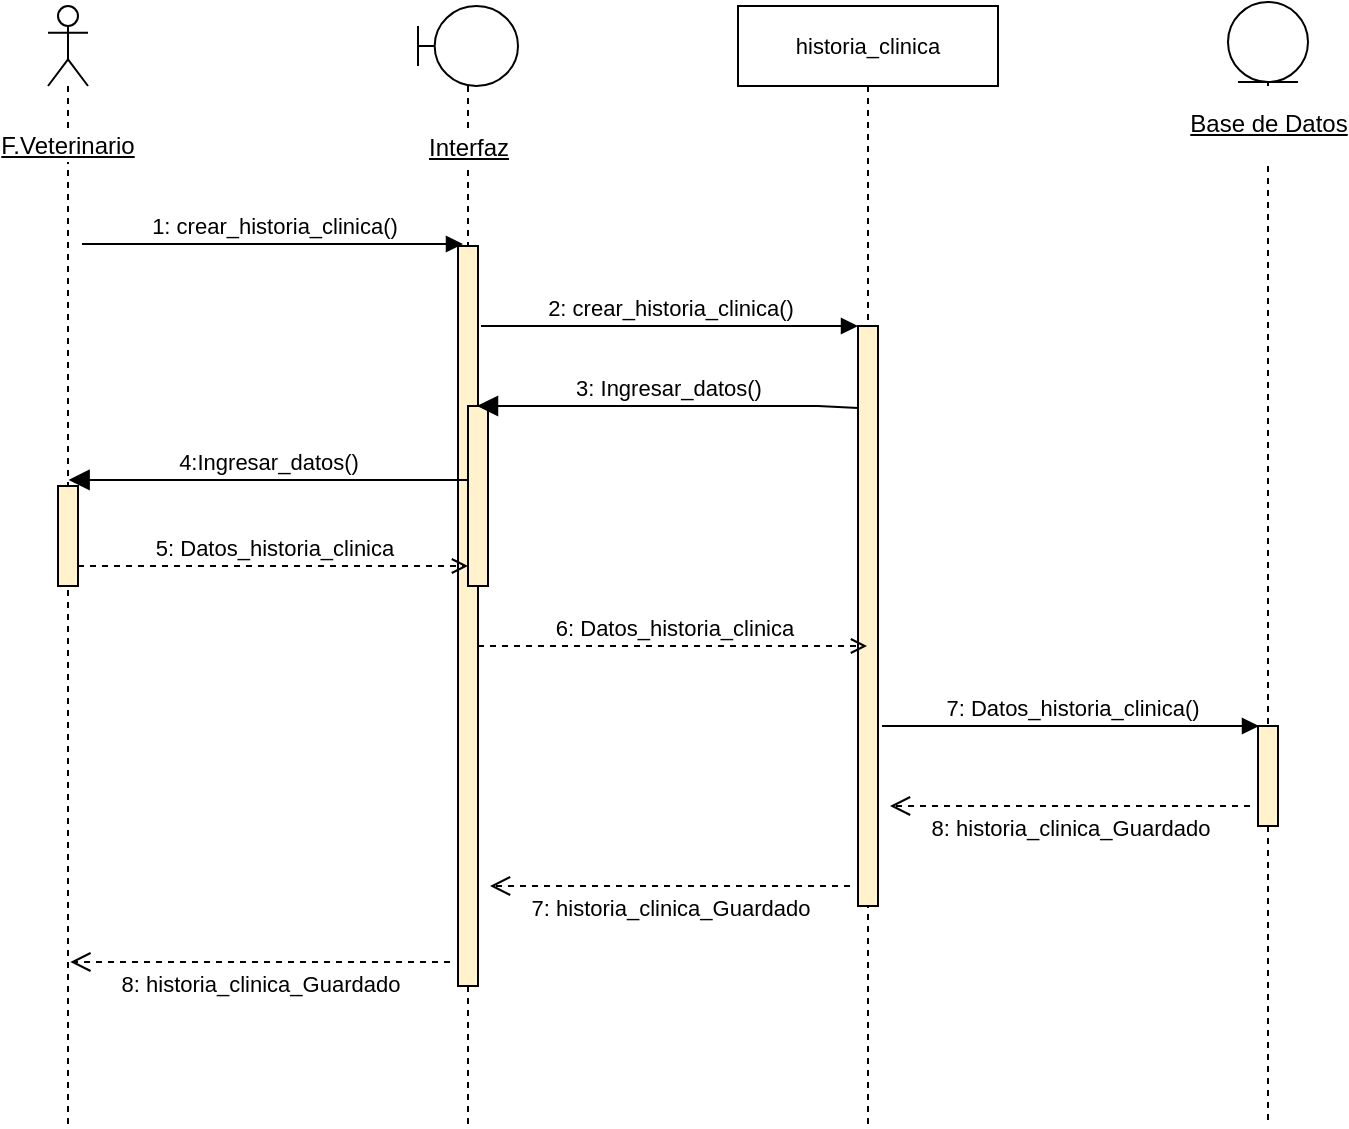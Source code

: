 <mxfile version="20.2.3" type="device" pages="6"><diagram id="PpPu5HY1YEJMZeKts9Id" name="DSCrearHistoriaClinica"><mxGraphModel dx="1021" dy="652" grid="1" gridSize="10" guides="1" tooltips="1" connect="1" arrows="1" fold="1" page="1" pageScale="1" pageWidth="827" pageHeight="1169" math="0" shadow="0"><root><mxCell id="0"/><mxCell id="1" parent="0"/><mxCell id="26SJ10j8aM3_4L1uNbva-2" value="F.Veterinario" style="shape=umlLifeline;participant=umlActor;perimeter=lifelinePerimeter;whiteSpace=wrap;html=1;container=1;collapsible=0;recursiveResize=0;verticalAlign=middle;spacingTop=100;outlineConnect=0;labelBackgroundColor=default;fontStyle=4" parent="1" vertex="1"><mxGeometry x="70" y="40" width="20" height="560" as="geometry"/></mxCell><mxCell id="26SJ10j8aM3_4L1uNbva-3" value="" style="html=1;points=[];perimeter=orthogonalPerimeter;labelBackgroundColor=default;labelBorderColor=none;strokeColor=#000000;fillColor=#fff2cc;" parent="26SJ10j8aM3_4L1uNbva-2" vertex="1"><mxGeometry x="5" y="240" width="10" height="50" as="geometry"/></mxCell><mxCell id="26SJ10j8aM3_4L1uNbva-4" value="Interfaz" style="shape=umlLifeline;participant=umlBoundary;perimeter=lifelinePerimeter;html=1;container=1;collapsible=0;recursiveResize=0;verticalAlign=middle;spacingTop=102;outlineConnect=0;spacing=0;labelBackgroundColor=default;labelBorderColor=none;fontStyle=4" parent="1" vertex="1"><mxGeometry x="255" y="40" width="50" height="560" as="geometry"/></mxCell><mxCell id="26SJ10j8aM3_4L1uNbva-5" value="" style="html=1;points=[];perimeter=orthogonalPerimeter;fillColor=#fff2cc;strokeColor=#000000;" parent="26SJ10j8aM3_4L1uNbva-4" vertex="1"><mxGeometry x="20" y="120" width="10" height="370" as="geometry"/></mxCell><mxCell id="o5OztdF5C5yKe_l-eB_c-1" value="" style="html=1;points=[];perimeter=orthogonalPerimeter;labelBackgroundColor=default;labelBorderColor=none;strokeColor=#000000;fillColor=#fff2cc;" vertex="1" parent="26SJ10j8aM3_4L1uNbva-4"><mxGeometry x="25" y="200" width="10" height="90" as="geometry"/></mxCell><mxCell id="26SJ10j8aM3_4L1uNbva-6" value="&lt;span style=&quot;font-size: 11px; background-color: rgb(255, 255, 255);&quot;&gt;historia_clinica&lt;/span&gt;" style="shape=umlLifeline;perimeter=lifelinePerimeter;whiteSpace=wrap;html=1;container=1;collapsible=0;recursiveResize=0;outlineConnect=0;" parent="1" vertex="1"><mxGeometry x="415" y="40" width="130" height="560" as="geometry"/></mxCell><mxCell id="26SJ10j8aM3_4L1uNbva-7" value="" style="html=1;points=[];perimeter=orthogonalPerimeter;labelBackgroundColor=default;labelBorderColor=none;strokeColor=#000000;fillColor=#fff2cc;" parent="26SJ10j8aM3_4L1uNbva-6" vertex="1"><mxGeometry x="60" y="160" width="10" height="290" as="geometry"/></mxCell><mxCell id="26SJ10j8aM3_4L1uNbva-11" value="2: crear_historia_clinica()" style="html=1;verticalAlign=bottom;endArrow=block;rounded=0;exitX=1.4;exitY=0.395;exitDx=0;exitDy=0;exitPerimeter=0;arcSize=0;" parent="26SJ10j8aM3_4L1uNbva-6" edge="1"><mxGeometry width="80" relative="1" as="geometry"><mxPoint x="-128.5" y="160" as="sourcePoint"/><mxPoint x="60" y="160" as="targetPoint"/></mxGeometry></mxCell><mxCell id="26SJ10j8aM3_4L1uNbva-9" value="3: Ingresar_datos()" style="html=1;verticalAlign=bottom;endArrow=block;endSize=8;rounded=0;endFill=1;" parent="26SJ10j8aM3_4L1uNbva-6" edge="1"><mxGeometry relative="1" as="geometry"><mxPoint x="-130.5" y="200" as="targetPoint"/><mxPoint x="60.0" y="201" as="sourcePoint"/><Array as="points"><mxPoint x="40" y="200"/></Array></mxGeometry></mxCell><mxCell id="26SJ10j8aM3_4L1uNbva-16" value="7: historia_clinica_Guardado" style="html=1;verticalAlign=bottom;endArrow=open;dashed=1;endSize=8;rounded=0;strokeColor=default;entryX=1.4;entryY=0.85;entryDx=0;entryDy=0;entryPerimeter=0;" parent="26SJ10j8aM3_4L1uNbva-6" edge="1"><mxGeometry y="20" relative="1" as="geometry"><mxPoint x="56" y="440" as="sourcePoint"/><mxPoint x="-124" y="440" as="targetPoint"/><mxPoint as="offset"/></mxGeometry></mxCell><mxCell id="26SJ10j8aM3_4L1uNbva-8" value="1: crear_historia_clinica()" style="html=1;verticalAlign=bottom;endArrow=block;rounded=0;" parent="1" edge="1"><mxGeometry relative="1" as="geometry"><mxPoint x="87" y="159" as="sourcePoint"/><mxPoint x="277.5" y="159" as="targetPoint"/><Array as="points"><mxPoint x="237" y="159"/></Array></mxGeometry></mxCell><mxCell id="26SJ10j8aM3_4L1uNbva-12" value="&lt;p style=&quot;line-height: 1.2;&quot;&gt;&lt;u&gt;Base de Datos&lt;/u&gt;&lt;/p&gt;" style="shape=umlLifeline;participant=umlEntity;perimeter=lifelinePerimeter;html=1;container=1;collapsible=0;recursiveResize=0;verticalAlign=middle;spacingTop=81;outlineConnect=0;fontSize=12;labelPosition=center;verticalLabelPosition=middle;align=center;spacingRight=0;spacing=0;labelBorderColor=none;labelBackgroundColor=default;" parent="1" vertex="1"><mxGeometry x="660" y="38" width="40" height="562" as="geometry"/></mxCell><mxCell id="26SJ10j8aM3_4L1uNbva-13" value="" style="html=1;points=[];perimeter=orthogonalPerimeter;labelBackgroundColor=default;labelBorderColor=none;strokeColor=#000000;fillColor=#fff2cc;" parent="26SJ10j8aM3_4L1uNbva-12" vertex="1"><mxGeometry x="15" y="362" width="10" height="50" as="geometry"/></mxCell><mxCell id="26SJ10j8aM3_4L1uNbva-14" value="8: historia_clinica_Guardado" style="html=1;verticalAlign=bottom;endArrow=open;dashed=1;endSize=8;rounded=0;strokeColor=default;" parent="1" edge="1"><mxGeometry y="20" relative="1" as="geometry"><mxPoint x="671" y="440" as="sourcePoint"/><mxPoint x="491" y="440" as="targetPoint"/><mxPoint as="offset"/></mxGeometry></mxCell><mxCell id="26SJ10j8aM3_4L1uNbva-15" value="8: historia_clinica_Guardado" style="html=1;verticalAlign=bottom;endArrow=open;dashed=1;endSize=8;rounded=0;strokeColor=default;" parent="1" edge="1"><mxGeometry y="20" relative="1" as="geometry"><mxPoint x="271" y="518" as="sourcePoint"/><mxPoint x="81.167" y="518" as="targetPoint"/><mxPoint as="offset"/></mxGeometry></mxCell><mxCell id="26SJ10j8aM3_4L1uNbva-17" value="7: Datos_historia_clinica()" style="html=1;verticalAlign=bottom;endArrow=block;rounded=0;exitX=1.4;exitY=0.395;exitDx=0;exitDy=0;exitPerimeter=0;arcSize=0;" parent="1" edge="1"><mxGeometry width="80" relative="1" as="geometry"><mxPoint x="487" y="400" as="sourcePoint"/><mxPoint x="675.5" y="400" as="targetPoint"/></mxGeometry></mxCell><mxCell id="o5OztdF5C5yKe_l-eB_c-2" value="4:Ingresar_datos()" style="html=1;verticalAlign=bottom;endArrow=block;endSize=8;rounded=0;endFill=1;entryX=0.531;entryY=-0.061;entryDx=0;entryDy=0;entryPerimeter=0;" edge="1" parent="1" source="26SJ10j8aM3_4L1uNbva-4" target="26SJ10j8aM3_4L1uNbva-3"><mxGeometry relative="1" as="geometry"><mxPoint x="90" y="278" as="targetPoint"/><mxPoint x="270.5" y="278.5" as="sourcePoint"/><Array as="points"/></mxGeometry></mxCell><mxCell id="26SJ10j8aM3_4L1uNbva-10" value="5: Datos_historia_clinica" style="html=1;verticalAlign=bottom;endArrow=open;rounded=0;dashed=1;endFill=0;" parent="1" edge="1" target="o5OztdF5C5yKe_l-eB_c-1" source="26SJ10j8aM3_4L1uNbva-3"><mxGeometry width="80" relative="1" as="geometry"><mxPoint x="80" y="320" as="sourcePoint"/><mxPoint x="270.5" y="320.5" as="targetPoint"/><Array as="points"><mxPoint x="220" y="320"/></Array></mxGeometry></mxCell><mxCell id="o5OztdF5C5yKe_l-eB_c-3" value="6: Datos_historia_clinica" style="html=1;verticalAlign=bottom;endArrow=open;rounded=0;dashed=1;endFill=0;" edge="1" parent="1" source="26SJ10j8aM3_4L1uNbva-5" target="26SJ10j8aM3_4L1uNbva-6"><mxGeometry width="80" relative="1" as="geometry"><mxPoint x="290" y="360" as="sourcePoint"/><mxPoint x="470" y="360" as="targetPoint"/><Array as="points"><mxPoint x="425" y="360"/></Array></mxGeometry></mxCell></root></mxGraphModel></diagram><diagram name="DSBuscarHistoriaClinica" id="t5gWz8O-iPnU7sWwLJxw"><mxGraphModel dx="868" dy="554" grid="1" gridSize="10" guides="1" tooltips="1" connect="1" arrows="1" fold="1" page="1" pageScale="1" pageWidth="827" pageHeight="1169" math="0" shadow="0"><root><mxCell id="TSBlv3AnRWEgm5hTHN4B-0"/><mxCell id="TSBlv3AnRWEgm5hTHN4B-1" parent="TSBlv3AnRWEgm5hTHN4B-0"/><mxCell id="YzIP8chMCkNu9rCXRNPg-3" value="5: Buscar_historia_clinica()" style="html=1;verticalAlign=bottom;endArrow=block;rounded=0;" parent="TSBlv3AnRWEgm5hTHN4B-1" edge="1"><mxGeometry relative="1" as="geometry"><mxPoint x="480" y="320" as="sourcePoint"/><mxPoint x="670.5" y="320" as="targetPoint"/><Array as="points"><mxPoint x="630" y="320"/></Array></mxGeometry></mxCell><mxCell id="TSBlv3AnRWEgm5hTHN4B-2" value="F.Veterinario" style="shape=umlLifeline;participant=umlActor;perimeter=lifelinePerimeter;whiteSpace=wrap;html=1;container=1;collapsible=0;recursiveResize=0;verticalAlign=middle;spacingTop=100;outlineConnect=0;labelBackgroundColor=default;fontStyle=4" parent="TSBlv3AnRWEgm5hTHN4B-1" vertex="1"><mxGeometry x="70" y="40" width="20" height="480" as="geometry"/></mxCell><mxCell id="TSBlv3AnRWEgm5hTHN4B-3" value="Interfaz" style="shape=umlLifeline;participant=umlBoundary;perimeter=lifelinePerimeter;html=1;container=1;collapsible=0;recursiveResize=0;verticalAlign=middle;spacingTop=102;outlineConnect=0;spacing=0;labelBackgroundColor=default;labelBorderColor=none;fontStyle=4" parent="TSBlv3AnRWEgm5hTHN4B-1" vertex="1"><mxGeometry x="255" y="40" width="50" height="480" as="geometry"/></mxCell><mxCell id="YzIP8chMCkNu9rCXRNPg-0" value="" style="html=1;points=[];perimeter=orthogonalPerimeter;labelBackgroundColor=default;labelBorderColor=none;strokeColor=#000000;fillColor=#fff2cc;" parent="TSBlv3AnRWEgm5hTHN4B-3" vertex="1"><mxGeometry x="20" y="120" width="10" height="290" as="geometry"/></mxCell><mxCell id="TSBlv3AnRWEgm5hTHN4B-4" value="&lt;span style=&quot;font-size: 11px; background-color: rgb(255, 255, 255);&quot;&gt;historia_clinica&lt;/span&gt;" style="shape=umlLifeline;perimeter=lifelinePerimeter;whiteSpace=wrap;html=1;container=1;collapsible=0;recursiveResize=0;outlineConnect=0;" parent="TSBlv3AnRWEgm5hTHN4B-1" vertex="1"><mxGeometry x="415" y="40" width="130" height="480" as="geometry"/></mxCell><mxCell id="YzIP8chMCkNu9rCXRNPg-2" value="" style="html=1;points=[];perimeter=orthogonalPerimeter;labelBackgroundColor=default;labelBorderColor=none;strokeColor=#000000;fillColor=#fff2cc;" parent="TSBlv3AnRWEgm5hTHN4B-4" vertex="1"><mxGeometry x="60" y="240" width="10" height="130" as="geometry"/></mxCell><mxCell id="rik4LJtdC6rHzCmp5UxO-2" value="7: historia_clinica_encontrado" style="html=1;verticalAlign=bottom;endArrow=open;dashed=1;endSize=8;rounded=0;strokeColor=default;" parent="TSBlv3AnRWEgm5hTHN4B-4" edge="1"><mxGeometry y="20" relative="1" as="geometry"><mxPoint x="51" y="360" as="sourcePoint"/><mxPoint x="-129" y="360" as="targetPoint"/><mxPoint as="offset"/></mxGeometry></mxCell><mxCell id="TSBlv3AnRWEgm5hTHN4B-5" value="&lt;p style=&quot;line-height: 1.2;&quot;&gt;&lt;u&gt;Base de Datos&lt;/u&gt;&lt;/p&gt;" style="shape=umlLifeline;participant=umlEntity;perimeter=lifelinePerimeter;html=1;container=1;collapsible=0;recursiveResize=0;verticalAlign=middle;spacingTop=81;outlineConnect=0;fontSize=12;labelPosition=center;verticalLabelPosition=middle;align=center;spacingRight=0;spacing=0;labelBorderColor=none;labelBackgroundColor=default;" parent="TSBlv3AnRWEgm5hTHN4B-1" vertex="1"><mxGeometry x="660" y="38" width="40" height="480" as="geometry"/></mxCell><mxCell id="rik4LJtdC6rHzCmp5UxO-1" value="" style="html=1;points=[];perimeter=orthogonalPerimeter;labelBackgroundColor=default;labelBorderColor=none;strokeColor=#000000;fillColor=#fff2cc;" parent="TSBlv3AnRWEgm5hTHN4B-5" vertex="1"><mxGeometry x="15" y="282" width="10" height="48" as="geometry"/></mxCell><mxCell id="FJk_5QKppAOTw_eSxexa-0" value="" style="html=1;points=[];perimeter=orthogonalPerimeter;labelBackgroundColor=default;labelBorderColor=none;strokeColor=#000000;fillColor=#fff2cc;" parent="TSBlv3AnRWEgm5hTHN4B-1" vertex="1"><mxGeometry x="76" y="200" width="10" height="50" as="geometry"/></mxCell><mxCell id="FJk_5QKppAOTw_eSxexa-1" value="1: Buscar_historia_clinica()" style="html=1;verticalAlign=bottom;endArrow=block;rounded=0;" parent="TSBlv3AnRWEgm5hTHN4B-1" edge="1"><mxGeometry relative="1" as="geometry"><mxPoint x="86" y="160" as="sourcePoint"/><mxPoint x="276.5" y="160" as="targetPoint"/><Array as="points"><mxPoint x="236" y="160"/></Array></mxGeometry></mxCell><mxCell id="FJk_5QKppAOTw_eSxexa-3" value="2: Ingresar_historia_clinica_Buscar()" style="html=1;verticalAlign=bottom;endArrow=block;endSize=8;rounded=0;endFill=1;" parent="TSBlv3AnRWEgm5hTHN4B-1" edge="1"><mxGeometry relative="1" as="geometry"><mxPoint x="78.5" y="199" as="targetPoint"/><mxPoint x="269.0" y="200" as="sourcePoint"/><Array as="points"><mxPoint x="249" y="199"/></Array></mxGeometry></mxCell><mxCell id="YzIP8chMCkNu9rCXRNPg-1" value="4: Buscar_historia_clinica()" style="html=1;verticalAlign=bottom;endArrow=block;rounded=0;" parent="TSBlv3AnRWEgm5hTHN4B-1" edge="1"><mxGeometry relative="1" as="geometry"><mxPoint x="287" y="279.5" as="sourcePoint"/><mxPoint x="477.5" y="279.5" as="targetPoint"/><Array as="points"><mxPoint x="437" y="279.5"/></Array></mxGeometry></mxCell><mxCell id="rik4LJtdC6rHzCmp5UxO-0" value="6: historia_clinica_encontrado" style="html=1;verticalAlign=bottom;endArrow=open;dashed=1;endSize=8;rounded=0;strokeColor=default;" parent="TSBlv3AnRWEgm5hTHN4B-1" edge="1"><mxGeometry y="20" relative="1" as="geometry"><mxPoint x="670" y="360" as="sourcePoint"/><mxPoint x="490" y="360" as="targetPoint"/><mxPoint as="offset"/></mxGeometry></mxCell><mxCell id="rik4LJtdC6rHzCmp5UxO-3" value="8:historia_clinica_encontrado" style="html=1;verticalAlign=bottom;endArrow=open;dashed=1;endSize=8;rounded=0;strokeColor=default;" parent="TSBlv3AnRWEgm5hTHN4B-1" edge="1"><mxGeometry y="20" relative="1" as="geometry"><mxPoint x="271" y="440" as="sourcePoint"/><mxPoint x="91" y="440" as="targetPoint"/><mxPoint as="offset"/></mxGeometry></mxCell><mxCell id="LlLbbcKYtUrt_hek_lCf-0" value="&lt;font style=&quot;font-size: 11px;&quot;&gt;Puede devolver uno o más pacientes&lt;/font&gt;" style="shape=note;size=10;whiteSpace=wrap;html=1;labelBackgroundColor=none;align=left;fillColor=#fff2cc;strokeColor=#000000;" vertex="1" parent="TSBlv3AnRWEgm5hTHN4B-1"><mxGeometry x="730" y="210" width="90" height="60" as="geometry"/></mxCell><mxCell id="LlLbbcKYtUrt_hek_lCf-1" style="rounded=0;orthogonalLoop=1;jettySize=auto;html=1;fontSize=11;endArrow=none;endFill=0;dashed=1;" edge="1" parent="TSBlv3AnRWEgm5hTHN4B-1" source="rik4LJtdC6rHzCmp5UxO-1" target="LlLbbcKYtUrt_hek_lCf-0"><mxGeometry relative="1" as="geometry"/></mxCell><mxCell id="FJk_5QKppAOTw_eSxexa-2" value="3: Nombre Comun Animal Silvestre" style="html=1;verticalAlign=bottom;endArrow=open;rounded=0;dashed=1;endFill=0;" parent="TSBlv3AnRWEgm5hTHN4B-1" edge="1"><mxGeometry width="80" relative="1" as="geometry"><mxPoint x="86" y="239.5" as="sourcePoint"/><mxPoint x="276.5" y="240" as="targetPoint"/></mxGeometry></mxCell></root></mxGraphModel></diagram><diagram name="DSVerHistoriaClinica" id="uiC0CxBKIjvCTaStAtZ9"><mxGraphModel dx="868" dy="554" grid="1" gridSize="10" guides="1" tooltips="1" connect="1" arrows="1" fold="1" page="1" pageScale="1" pageWidth="827" pageHeight="1169" math="0" shadow="0"><root><mxCell id="5BQTQxXOsllrjebi0auy-0"/><mxCell id="5BQTQxXOsllrjebi0auy-1" parent="5BQTQxXOsllrjebi0auy-0"/><mxCell id="5BQTQxXOsllrjebi0auy-2" value="F.Veterinario" style="shape=umlLifeline;participant=umlActor;perimeter=lifelinePerimeter;whiteSpace=wrap;html=1;container=1;collapsible=0;recursiveResize=0;verticalAlign=middle;spacingTop=100;outlineConnect=0;labelBackgroundColor=default;fontStyle=4" vertex="1" parent="5BQTQxXOsllrjebi0auy-1"><mxGeometry x="70" y="40" width="20" height="520" as="geometry"/></mxCell><mxCell id="5BQTQxXOsllrjebi0auy-3" value="Interfaz" style="shape=umlLifeline;participant=umlBoundary;perimeter=lifelinePerimeter;html=1;container=1;collapsible=0;recursiveResize=0;verticalAlign=middle;spacingTop=102;outlineConnect=0;spacing=0;labelBackgroundColor=default;labelBorderColor=none;fontStyle=4" vertex="1" parent="5BQTQxXOsllrjebi0auy-1"><mxGeometry x="255" y="40" width="50" height="520" as="geometry"/></mxCell><mxCell id="5BQTQxXOsllrjebi0auy-4" value="" style="html=1;points=[];perimeter=orthogonalPerimeter;labelBackgroundColor=default;labelBorderColor=none;strokeColor=#000000;fillColor=#fff2cc;" vertex="1" parent="5BQTQxXOsllrjebi0auy-3"><mxGeometry x="20" y="240" width="10" height="210" as="geometry"/></mxCell><mxCell id="5BQTQxXOsllrjebi0auy-5" value="&lt;span style=&quot;font-size: 11px; background-color: rgb(255, 255, 255);&quot;&gt;historia_clinica&lt;/span&gt;" style="shape=umlLifeline;perimeter=lifelinePerimeter;whiteSpace=wrap;html=1;container=1;collapsible=0;recursiveResize=0;outlineConnect=0;" vertex="1" parent="5BQTQxXOsllrjebi0auy-1"><mxGeometry x="397" y="40" width="167" height="520" as="geometry"/></mxCell><mxCell id="5BQTQxXOsllrjebi0auy-6" value="2: Ver_historia_clinica()" style="html=1;verticalAlign=bottom;endArrow=block;rounded=0;endFill=1;" edge="1" parent="5BQTQxXOsllrjebi0auy-5"><mxGeometry width="80" relative="1" as="geometry"><mxPoint x="-107" y="280" as="sourcePoint"/><mxPoint x="73" y="281" as="targetPoint"/></mxGeometry></mxCell><mxCell id="5BQTQxXOsllrjebi0auy-7" value="" style="html=1;points=[];perimeter=orthogonalPerimeter;labelBackgroundColor=default;labelBorderColor=none;strokeColor=#000000;fillColor=#fff2cc;" vertex="1" parent="5BQTQxXOsllrjebi0auy-5"><mxGeometry x="78.5" y="280" width="10" height="130" as="geometry"/></mxCell><mxCell id="5BQTQxXOsllrjebi0auy-8" value="5: Datos_historia_clinica" style="html=1;verticalAlign=bottom;endArrow=open;dashed=1;endSize=8;rounded=0;strokeColor=default;" edge="1" parent="5BQTQxXOsllrjebi0auy-5"><mxGeometry y="20" relative="1" as="geometry"><mxPoint x="73" y="400" as="sourcePoint"/><mxPoint x="-107" y="400" as="targetPoint"/><mxPoint as="offset"/></mxGeometry></mxCell><mxCell id="5BQTQxXOsllrjebi0auy-9" value="&lt;p style=&quot;line-height: 1.2;&quot;&gt;&lt;u&gt;Base de Datos&lt;/u&gt;&lt;/p&gt;" style="shape=umlLifeline;participant=umlEntity;perimeter=lifelinePerimeter;html=1;container=1;collapsible=0;recursiveResize=0;verticalAlign=middle;spacingTop=81;outlineConnect=0;fontSize=12;labelPosition=center;verticalLabelPosition=middle;align=center;spacingRight=0;spacing=0;labelBorderColor=none;labelBackgroundColor=default;" vertex="1" parent="5BQTQxXOsllrjebi0auy-1"><mxGeometry x="660" y="38" width="40" height="522" as="geometry"/></mxCell><mxCell id="5BQTQxXOsllrjebi0auy-10" value="" style="html=1;points=[];perimeter=orthogonalPerimeter;labelBackgroundColor=default;labelBorderColor=none;strokeColor=#000000;fillColor=#fff2cc;" vertex="1" parent="5BQTQxXOsllrjebi0auy-9"><mxGeometry x="15" y="322" width="10" height="50" as="geometry"/></mxCell><mxCell id="5BQTQxXOsllrjebi0auy-11" value="1: Ver_historia_clinica()" style="html=1;verticalAlign=bottom;endArrow=block;rounded=0;" edge="1" parent="5BQTQxXOsllrjebi0auy-1"><mxGeometry relative="1" as="geometry"><mxPoint x="80.0" y="280" as="sourcePoint"/><mxPoint x="270.5" y="280" as="targetPoint"/><Array as="points"><mxPoint x="230" y="280"/></Array></mxGeometry></mxCell><mxCell id="5BQTQxXOsllrjebi0auy-12" value="3: Ver_historia_clinica()" style="html=1;verticalAlign=bottom;endArrow=block;rounded=0;endFill=1;" edge="1" parent="5BQTQxXOsllrjebi0auy-1"><mxGeometry width="80" relative="1" as="geometry"><mxPoint x="486.5" y="359.5" as="sourcePoint"/><mxPoint x="677" y="360" as="targetPoint"/></mxGeometry></mxCell><mxCell id="5BQTQxXOsllrjebi0auy-13" value="4:Datos_historia_clinica" style="html=1;verticalAlign=bottom;endArrow=open;dashed=1;endSize=8;rounded=0;strokeColor=default;" edge="1" parent="5BQTQxXOsllrjebi0auy-1"><mxGeometry y="20" relative="1" as="geometry"><mxPoint x="670" y="400.0" as="sourcePoint"/><mxPoint x="490" y="400.0" as="targetPoint"/><mxPoint as="offset"/></mxGeometry></mxCell><mxCell id="5BQTQxXOsllrjebi0auy-14" value="6: Datos_historia_clinica" style="html=1;verticalAlign=bottom;endArrow=open;dashed=1;endSize=8;rounded=0;strokeColor=default;" edge="1" parent="5BQTQxXOsllrjebi0auy-1"><mxGeometry y="20" relative="1" as="geometry"><mxPoint x="270" y="480" as="sourcePoint"/><mxPoint x="90" y="480" as="targetPoint"/><mxPoint as="offset"/></mxGeometry></mxCell><mxCell id="5BQTQxXOsllrjebi0auy-15" value="&lt;b&gt;ref&lt;/b&gt; Buscar_&lt;span style=&quot;font-size: 11px; background-color: rgb(255, 255, 255);&quot;&gt;historia_clinica&lt;/span&gt;" style="shape=umlFrame;whiteSpace=wrap;html=1;width=180;height=30;fillColor=#fff2cc;strokeColor=#000000;" vertex="1" parent="5BQTQxXOsllrjebi0auy-1"><mxGeometry x="80" y="160" width="600" height="80" as="geometry"/></mxCell></root></mxGraphModel></diagram><diagram name="DSEditarHistoriaClinica" id="uuRQjF_i7qxjQzjEemil"><mxGraphModel dx="868" dy="554" grid="1" gridSize="10" guides="1" tooltips="1" connect="1" arrows="1" fold="1" page="1" pageScale="1" pageWidth="827" pageHeight="1169" math="0" shadow="0"><root><mxCell id="XlnErdmDIxLrdk32iWzj-0"/><mxCell id="XlnErdmDIxLrdk32iWzj-1" parent="XlnErdmDIxLrdk32iWzj-0"/><mxCell id="XlnErdmDIxLrdk32iWzj-2" value="F.Veterinario" style="shape=umlLifeline;participant=umlActor;perimeter=lifelinePerimeter;whiteSpace=wrap;html=1;container=1;collapsible=0;recursiveResize=0;verticalAlign=middle;spacingTop=100;outlineConnect=0;labelBackgroundColor=default;fontStyle=4" vertex="1" parent="XlnErdmDIxLrdk32iWzj-1"><mxGeometry x="70" y="40" width="20" height="760" as="geometry"/></mxCell><mxCell id="XlnErdmDIxLrdk32iWzj-3" value="Interfaz" style="shape=umlLifeline;participant=umlBoundary;perimeter=lifelinePerimeter;html=1;container=1;collapsible=0;recursiveResize=0;verticalAlign=middle;spacingTop=102;outlineConnect=0;spacing=0;labelBackgroundColor=default;labelBorderColor=none;fontStyle=4" vertex="1" parent="XlnErdmDIxLrdk32iWzj-1"><mxGeometry x="255" y="40" width="50" height="760" as="geometry"/></mxCell><mxCell id="XlnErdmDIxLrdk32iWzj-4" value="" style="html=1;points=[];perimeter=orthogonalPerimeter;labelBackgroundColor=default;labelBorderColor=none;strokeColor=#000000;fillColor=#fff2cc;" vertex="1" parent="XlnErdmDIxLrdk32iWzj-3"><mxGeometry x="20" y="240" width="10" height="210" as="geometry"/></mxCell><mxCell id="oY2jYeKHebTG-f5XdAxJ-2" value="" style="html=1;points=[];perimeter=orthogonalPerimeter;labelBackgroundColor=default;labelBorderColor=none;strokeColor=#000000;fillColor=#fff2cc;" vertex="1" parent="XlnErdmDIxLrdk32iWzj-3"><mxGeometry x="20" y="480" width="10" height="210" as="geometry"/></mxCell><mxCell id="XlnErdmDIxLrdk32iWzj-5" value="&lt;span style=&quot;font-size: 11px; background-color: rgb(255, 255, 255);&quot;&gt;historia_clinica&lt;/span&gt;" style="shape=umlLifeline;perimeter=lifelinePerimeter;whiteSpace=wrap;html=1;container=1;collapsible=0;recursiveResize=0;outlineConnect=0;" vertex="1" parent="XlnErdmDIxLrdk32iWzj-1"><mxGeometry x="420" y="38" width="123" height="760" as="geometry"/></mxCell><mxCell id="XlnErdmDIxLrdk32iWzj-6" value="2: Editar_historia_clinica()" style="html=1;verticalAlign=bottom;endArrow=block;rounded=0;endFill=1;" edge="1" parent="XlnErdmDIxLrdk32iWzj-5"><mxGeometry width="80" relative="1" as="geometry"><mxPoint x="-130" y="280" as="sourcePoint"/><mxPoint x="50" y="281" as="targetPoint"/></mxGeometry></mxCell><mxCell id="XlnErdmDIxLrdk32iWzj-7" value="" style="html=1;points=[];perimeter=orthogonalPerimeter;labelBackgroundColor=default;labelBorderColor=none;strokeColor=#000000;fillColor=#fff2cc;" vertex="1" parent="XlnErdmDIxLrdk32iWzj-5"><mxGeometry x="56.5" y="280" width="10" height="130" as="geometry"/></mxCell><mxCell id="XlnErdmDIxLrdk32iWzj-8" value="5: Datos_historia_clinica" style="html=1;verticalAlign=bottom;endArrow=open;dashed=1;endSize=8;rounded=0;strokeColor=default;" edge="1" parent="XlnErdmDIxLrdk32iWzj-5"><mxGeometry y="20" relative="1" as="geometry"><mxPoint x="50" y="402" as="sourcePoint"/><mxPoint x="-130" y="402" as="targetPoint"/><mxPoint as="offset"/></mxGeometry></mxCell><mxCell id="oY2jYeKHebTG-f5XdAxJ-3" value="8: Guardar_nuevos_datos()" style="html=1;verticalAlign=bottom;endArrow=block;rounded=0;endFill=1;" edge="1" parent="XlnErdmDIxLrdk32iWzj-5"><mxGeometry width="80" relative="1" as="geometry"><mxPoint x="-123.5" y="520" as="sourcePoint"/><mxPoint x="56.5" y="521" as="targetPoint"/></mxGeometry></mxCell><mxCell id="oY2jYeKHebTG-f5XdAxJ-4" value="" style="html=1;points=[];perimeter=orthogonalPerimeter;labelBackgroundColor=default;labelBorderColor=none;strokeColor=#000000;fillColor=#fff2cc;" vertex="1" parent="XlnErdmDIxLrdk32iWzj-5"><mxGeometry x="56.5" y="520" width="10" height="130" as="geometry"/></mxCell><mxCell id="oY2jYeKHebTG-f5XdAxJ-8" value="11: historia_clinica_guardado" style="html=1;verticalAlign=bottom;endArrow=open;dashed=1;endSize=8;rounded=0;strokeColor=default;" edge="1" parent="XlnErdmDIxLrdk32iWzj-5"><mxGeometry y="20" relative="1" as="geometry"><mxPoint x="50" y="640" as="sourcePoint"/><mxPoint x="-130" y="640" as="targetPoint"/><mxPoint as="offset"/></mxGeometry></mxCell><mxCell id="XlnErdmDIxLrdk32iWzj-9" value="&lt;p style=&quot;line-height: 1.2;&quot;&gt;&lt;u&gt;Base de Datos&lt;/u&gt;&lt;/p&gt;" style="shape=umlLifeline;participant=umlEntity;perimeter=lifelinePerimeter;html=1;container=1;collapsible=0;recursiveResize=0;verticalAlign=middle;spacingTop=81;outlineConnect=0;fontSize=12;labelPosition=center;verticalLabelPosition=middle;align=center;spacingRight=0;spacing=0;labelBorderColor=none;labelBackgroundColor=default;" vertex="1" parent="XlnErdmDIxLrdk32iWzj-1"><mxGeometry x="660" y="38" width="40" height="762" as="geometry"/></mxCell><mxCell id="XlnErdmDIxLrdk32iWzj-10" value="" style="html=1;points=[];perimeter=orthogonalPerimeter;labelBackgroundColor=default;labelBorderColor=none;strokeColor=#000000;fillColor=#fff2cc;" vertex="1" parent="XlnErdmDIxLrdk32iWzj-9"><mxGeometry x="15" y="322" width="10" height="50" as="geometry"/></mxCell><mxCell id="oY2jYeKHebTG-f5XdAxJ-7" value="" style="html=1;points=[];perimeter=orthogonalPerimeter;labelBackgroundColor=default;labelBorderColor=none;strokeColor=#000000;fillColor=#fff2cc;" vertex="1" parent="XlnErdmDIxLrdk32iWzj-9"><mxGeometry x="15" y="562" width="10" height="50" as="geometry"/></mxCell><mxCell id="XlnErdmDIxLrdk32iWzj-11" value="1: Editar_historia_clinica()" style="html=1;verticalAlign=bottom;endArrow=block;rounded=0;" edge="1" parent="XlnErdmDIxLrdk32iWzj-1"><mxGeometry relative="1" as="geometry"><mxPoint x="80.0" y="280" as="sourcePoint"/><mxPoint x="270.5" y="280" as="targetPoint"/><Array as="points"><mxPoint x="230" y="280"/></Array></mxGeometry></mxCell><mxCell id="XlnErdmDIxLrdk32iWzj-12" value="3: Editar_historia_clinica()" style="html=1;verticalAlign=bottom;endArrow=block;rounded=0;endFill=1;" edge="1" parent="XlnErdmDIxLrdk32iWzj-1"><mxGeometry width="80" relative="1" as="geometry"><mxPoint x="486.5" y="359.5" as="sourcePoint"/><mxPoint x="677" y="360" as="targetPoint"/></mxGeometry></mxCell><mxCell id="XlnErdmDIxLrdk32iWzj-13" value="4:Datos_historia_clinica" style="html=1;verticalAlign=bottom;endArrow=open;dashed=1;endSize=8;rounded=0;strokeColor=default;" edge="1" parent="XlnErdmDIxLrdk32iWzj-1"><mxGeometry y="20" relative="1" as="geometry"><mxPoint x="670" y="400.0" as="sourcePoint"/><mxPoint x="490" y="400.0" as="targetPoint"/><mxPoint as="offset"/></mxGeometry></mxCell><mxCell id="XlnErdmDIxLrdk32iWzj-14" value="6: Datos_historia_clinica" style="html=1;verticalAlign=bottom;endArrow=open;dashed=1;endSize=8;rounded=0;strokeColor=default;" edge="1" parent="XlnErdmDIxLrdk32iWzj-1"><mxGeometry y="20" relative="1" as="geometry"><mxPoint x="270" y="480" as="sourcePoint"/><mxPoint x="90" y="480" as="targetPoint"/><mxPoint as="offset"/></mxGeometry></mxCell><mxCell id="XlnErdmDIxLrdk32iWzj-15" value="&lt;b&gt;ref&lt;/b&gt; Buscar_&lt;span style=&quot;font-size: 11px; background-color: rgb(255, 255, 255);&quot;&gt;historia_clinica&lt;/span&gt;" style="shape=umlFrame;whiteSpace=wrap;html=1;width=180;height=30;fillColor=#fff2cc;strokeColor=#000000;" vertex="1" parent="XlnErdmDIxLrdk32iWzj-1"><mxGeometry x="80" y="160" width="600" height="80" as="geometry"/></mxCell><mxCell id="oY2jYeKHebTG-f5XdAxJ-1" value="7: Guardar_nuevos_datos()" style="html=1;verticalAlign=bottom;endArrow=block;rounded=0;endFill=1;" edge="1" parent="XlnErdmDIxLrdk32iWzj-1"><mxGeometry width="80" relative="1" as="geometry"><mxPoint x="90" y="520" as="sourcePoint"/><mxPoint x="270" y="521" as="targetPoint"/></mxGeometry></mxCell><mxCell id="oY2jYeKHebTG-f5XdAxJ-5" value="9: Guardar_nuevos_datos()" style="html=1;verticalAlign=bottom;endArrow=block;rounded=0;endFill=1;" edge="1" parent="XlnErdmDIxLrdk32iWzj-1"><mxGeometry width="80" relative="1" as="geometry"><mxPoint x="490" y="600" as="sourcePoint"/><mxPoint x="670" y="601" as="targetPoint"/></mxGeometry></mxCell><mxCell id="oY2jYeKHebTG-f5XdAxJ-6" value="10: historia_clinica_guardado" style="html=1;verticalAlign=bottom;endArrow=open;dashed=1;endSize=8;rounded=0;strokeColor=default;" edge="1" parent="XlnErdmDIxLrdk32iWzj-1"><mxGeometry y="20" relative="1" as="geometry"><mxPoint x="670" y="640.0" as="sourcePoint"/><mxPoint x="490" y="640.0" as="targetPoint"/><mxPoint as="offset"/></mxGeometry></mxCell><mxCell id="oY2jYeKHebTG-f5XdAxJ-9" value="12: historia_clinica_guardado" style="html=1;verticalAlign=bottom;endArrow=open;dashed=1;endSize=8;rounded=0;strokeColor=default;" edge="1" parent="XlnErdmDIxLrdk32iWzj-1"><mxGeometry y="20" relative="1" as="geometry"><mxPoint x="270" y="720" as="sourcePoint"/><mxPoint x="90" y="720" as="targetPoint"/><mxPoint as="offset"/></mxGeometry></mxCell></root></mxGraphModel></diagram><diagram id="_hka9nt5Kh2za3k7cmXm" name="DSDeshabilitarAnimalSilvestre"><mxGraphModel dx="868" dy="554" grid="1" gridSize="10" guides="1" tooltips="1" connect="1" arrows="1" fold="1" page="1" pageScale="1" pageWidth="827" pageHeight="1169" math="0" shadow="0"><root><mxCell id="0"/><mxCell id="1" parent="0"/><mxCell id="rH1rf5TmTTAdQvhvfA2B-1" value="F.Veterinario" style="shape=umlLifeline;participant=umlActor;perimeter=lifelinePerimeter;whiteSpace=wrap;html=1;container=1;collapsible=0;recursiveResize=0;verticalAlign=middle;spacingTop=100;outlineConnect=0;labelBackgroundColor=default;fontStyle=4" parent="1" vertex="1"><mxGeometry x="70" y="40" width="20" height="520" as="geometry"/></mxCell><mxCell id="rH1rf5TmTTAdQvhvfA2B-3" value="Interfaz" style="shape=umlLifeline;participant=umlBoundary;perimeter=lifelinePerimeter;html=1;container=1;collapsible=0;recursiveResize=0;verticalAlign=middle;spacingTop=102;outlineConnect=0;spacing=0;labelBackgroundColor=default;labelBorderColor=none;fontStyle=4" parent="1" vertex="1"><mxGeometry x="255" y="40" width="50" height="520" as="geometry"/></mxCell><mxCell id="7i6zJhEc-FqexCsx1Epe-7" value="" style="html=1;points=[];perimeter=orthogonalPerimeter;labelBackgroundColor=default;labelBorderColor=none;strokeColor=#000000;fillColor=#fff2cc;" parent="rH1rf5TmTTAdQvhvfA2B-3" vertex="1"><mxGeometry x="20" y="240" width="10" height="210" as="geometry"/></mxCell><mxCell id="rH1rf5TmTTAdQvhvfA2B-5" value="&lt;span style=&quot;font-size: 11px; background-color: rgb(255, 255, 255);&quot;&gt;Acta de Recepcion&lt;/span&gt;" style="shape=umlLifeline;perimeter=lifelinePerimeter;whiteSpace=wrap;html=1;container=1;collapsible=0;recursiveResize=0;outlineConnect=0;" parent="1" vertex="1"><mxGeometry x="397" y="40" width="167" height="520" as="geometry"/></mxCell><mxCell id="xc4X76Vo23QGGhQDRur4-1" value="2: Deshabilitar_animal_silvestre()" style="html=1;verticalAlign=bottom;endArrow=block;rounded=0;endFill=1;" parent="rH1rf5TmTTAdQvhvfA2B-5" edge="1"><mxGeometry width="80" relative="1" as="geometry"><mxPoint x="-107" y="280" as="sourcePoint"/><mxPoint x="73" y="281" as="targetPoint"/></mxGeometry></mxCell><mxCell id="xc4X76Vo23QGGhQDRur4-2" value="" style="html=1;points=[];perimeter=orthogonalPerimeter;labelBackgroundColor=default;labelBorderColor=none;strokeColor=#000000;fillColor=#fff2cc;" parent="rH1rf5TmTTAdQvhvfA2B-5" vertex="1"><mxGeometry x="78.5" y="280" width="10" height="130" as="geometry"/></mxCell><mxCell id="PLo6g6E65NgbSJLj6OIu-2" value="5: animal_silvestre_deshabilitado" style="html=1;verticalAlign=bottom;endArrow=open;dashed=1;endSize=8;rounded=0;strokeColor=default;" parent="rH1rf5TmTTAdQvhvfA2B-5" edge="1"><mxGeometry y="20" relative="1" as="geometry"><mxPoint x="73" y="400" as="sourcePoint"/><mxPoint x="-107" y="400" as="targetPoint"/><mxPoint as="offset"/></mxGeometry></mxCell><mxCell id="rH1rf5TmTTAdQvhvfA2B-7" value="&lt;p style=&quot;line-height: 1.2;&quot;&gt;&lt;u&gt;Base de Datos&lt;/u&gt;&lt;/p&gt;" style="shape=umlLifeline;participant=umlEntity;perimeter=lifelinePerimeter;html=1;container=1;collapsible=0;recursiveResize=0;verticalAlign=middle;spacingTop=81;outlineConnect=0;fontSize=12;labelPosition=center;verticalLabelPosition=middle;align=center;spacingRight=0;spacing=0;labelBorderColor=none;labelBackgroundColor=default;" parent="1" vertex="1"><mxGeometry x="660" y="38" width="40" height="522" as="geometry"/></mxCell><mxCell id="xc4X76Vo23QGGhQDRur4-4" value="" style="html=1;points=[];perimeter=orthogonalPerimeter;labelBackgroundColor=default;labelBorderColor=none;strokeColor=#000000;fillColor=#fff2cc;" parent="rH1rf5TmTTAdQvhvfA2B-7" vertex="1"><mxGeometry x="15" y="322" width="10" height="50" as="geometry"/></mxCell><mxCell id="xFQDDsnO035LzfLsw2Ze-2" value="1: Deshabilitar_animal_silvestre()" style="html=1;verticalAlign=bottom;endArrow=block;rounded=0;" parent="1" edge="1"><mxGeometry relative="1" as="geometry"><mxPoint x="80.0" y="280" as="sourcePoint"/><mxPoint x="270.5" y="280" as="targetPoint"/><Array as="points"><mxPoint x="230" y="280"/></Array></mxGeometry></mxCell><mxCell id="xc4X76Vo23QGGhQDRur4-3" value="3: Deshabilitar_animal_silvestre()" style="html=1;verticalAlign=bottom;endArrow=block;rounded=0;endFill=1;" parent="1" edge="1"><mxGeometry width="80" relative="1" as="geometry"><mxPoint x="486.5" y="359.5" as="sourcePoint"/><mxPoint x="677" y="360" as="targetPoint"/></mxGeometry></mxCell><mxCell id="PLo6g6E65NgbSJLj6OIu-1" value="4:animal_silvestre_deshabilitado" style="html=1;verticalAlign=bottom;endArrow=open;dashed=1;endSize=8;rounded=0;strokeColor=default;" parent="1" edge="1"><mxGeometry y="20" relative="1" as="geometry"><mxPoint x="670" y="400.0" as="sourcePoint"/><mxPoint x="490" y="400.0" as="targetPoint"/><mxPoint as="offset"/></mxGeometry></mxCell><mxCell id="PLo6g6E65NgbSJLj6OIu-3" value="6: animal_silvestre_deshabilitado" style="html=1;verticalAlign=bottom;endArrow=open;dashed=1;endSize=8;rounded=0;strokeColor=default;" parent="1" edge="1"><mxGeometry y="20" relative="1" as="geometry"><mxPoint x="270" y="480" as="sourcePoint"/><mxPoint x="90" y="480" as="targetPoint"/><mxPoint as="offset"/></mxGeometry></mxCell><mxCell id="HzcPiSP8iInzFdcGwJP--1" value="&lt;b&gt;ref&lt;/b&gt; Buscar_&lt;span style=&quot;font-size: 11px; background-color: rgb(255, 255, 255);&quot;&gt;animal_silvestre&lt;/span&gt;" style="shape=umlFrame;whiteSpace=wrap;html=1;width=180;height=30;fillColor=#fff2cc;strokeColor=#000000;" parent="1" vertex="1"><mxGeometry x="80" y="160" width="600" height="80" as="geometry"/></mxCell></root></mxGraphModel></diagram><diagram name="DSHabilitarAnimalSilvestre" id="E8U9rqy-DYs5j_a4wtAw"><mxGraphModel dx="868" dy="554" grid="1" gridSize="10" guides="1" tooltips="1" connect="1" arrows="1" fold="1" page="1" pageScale="1" pageWidth="827" pageHeight="1169" math="0" shadow="0"><root><mxCell id="h8VX-4LthdJhPZ2CUgkX-0"/><mxCell id="h8VX-4LthdJhPZ2CUgkX-1" parent="h8VX-4LthdJhPZ2CUgkX-0"/><mxCell id="h8VX-4LthdJhPZ2CUgkX-2" value="F.Veterinario" style="shape=umlLifeline;participant=umlActor;perimeter=lifelinePerimeter;whiteSpace=wrap;html=1;container=1;collapsible=0;recursiveResize=0;verticalAlign=middle;spacingTop=100;outlineConnect=0;labelBackgroundColor=default;fontStyle=4" vertex="1" parent="h8VX-4LthdJhPZ2CUgkX-1"><mxGeometry x="70" y="40" width="20" height="400" as="geometry"/></mxCell><mxCell id="h8VX-4LthdJhPZ2CUgkX-3" value="Interfaz" style="shape=umlLifeline;participant=umlBoundary;perimeter=lifelinePerimeter;html=1;container=1;collapsible=0;recursiveResize=0;verticalAlign=middle;spacingTop=102;outlineConnect=0;spacing=0;labelBackgroundColor=default;labelBorderColor=none;fontStyle=4" vertex="1" parent="h8VX-4LthdJhPZ2CUgkX-1"><mxGeometry x="255" y="40" width="50" height="400" as="geometry"/></mxCell><mxCell id="h8VX-4LthdJhPZ2CUgkX-4" value="" style="html=1;points=[];perimeter=orthogonalPerimeter;labelBackgroundColor=default;labelBorderColor=none;strokeColor=#000000;fillColor=#fff2cc;" vertex="1" parent="h8VX-4LthdJhPZ2CUgkX-3"><mxGeometry x="20" y="120" width="10" height="210" as="geometry"/></mxCell><mxCell id="h8VX-4LthdJhPZ2CUgkX-5" value="&lt;span style=&quot;font-size: 11px; background-color: rgb(255, 255, 255);&quot;&gt;Acta de Recepcion&lt;/span&gt;" style="shape=umlLifeline;perimeter=lifelinePerimeter;whiteSpace=wrap;html=1;container=1;collapsible=0;recursiveResize=0;outlineConnect=0;" vertex="1" parent="h8VX-4LthdJhPZ2CUgkX-1"><mxGeometry x="397" y="40" width="167" height="400" as="geometry"/></mxCell><mxCell id="h8VX-4LthdJhPZ2CUgkX-6" value="2: Habilitar_animal_silvestre()" style="html=1;verticalAlign=bottom;endArrow=block;rounded=0;endFill=1;" edge="1" parent="h8VX-4LthdJhPZ2CUgkX-5"><mxGeometry width="80" relative="1" as="geometry"><mxPoint x="-107" y="160" as="sourcePoint"/><mxPoint x="73" y="161" as="targetPoint"/></mxGeometry></mxCell><mxCell id="h8VX-4LthdJhPZ2CUgkX-7" value="" style="html=1;points=[];perimeter=orthogonalPerimeter;labelBackgroundColor=default;labelBorderColor=none;strokeColor=#000000;fillColor=#fff2cc;" vertex="1" parent="h8VX-4LthdJhPZ2CUgkX-5"><mxGeometry x="78.5" y="160" width="10" height="130" as="geometry"/></mxCell><mxCell id="h8VX-4LthdJhPZ2CUgkX-8" value="5: animal_silvestre_Habilitado" style="html=1;verticalAlign=bottom;endArrow=open;dashed=1;endSize=8;rounded=0;strokeColor=default;" edge="1" parent="h8VX-4LthdJhPZ2CUgkX-5"><mxGeometry y="20" relative="1" as="geometry"><mxPoint x="73" y="280" as="sourcePoint"/><mxPoint x="-107" y="280" as="targetPoint"/><mxPoint as="offset"/></mxGeometry></mxCell><mxCell id="h8VX-4LthdJhPZ2CUgkX-9" value="&lt;p style=&quot;line-height: 1.2;&quot;&gt;&lt;u&gt;Base de Datos&lt;/u&gt;&lt;/p&gt;" style="shape=umlLifeline;participant=umlEntity;perimeter=lifelinePerimeter;html=1;container=1;collapsible=0;recursiveResize=0;verticalAlign=middle;spacingTop=81;outlineConnect=0;fontSize=12;labelPosition=center;verticalLabelPosition=middle;align=center;spacingRight=0;spacing=0;labelBorderColor=none;labelBackgroundColor=default;" vertex="1" parent="h8VX-4LthdJhPZ2CUgkX-1"><mxGeometry x="660" y="38" width="40" height="402" as="geometry"/></mxCell><mxCell id="h8VX-4LthdJhPZ2CUgkX-10" value="" style="html=1;points=[];perimeter=orthogonalPerimeter;labelBackgroundColor=default;labelBorderColor=none;strokeColor=#000000;fillColor=#fff2cc;" vertex="1" parent="h8VX-4LthdJhPZ2CUgkX-9"><mxGeometry x="15" y="202" width="10" height="50" as="geometry"/></mxCell><mxCell id="h8VX-4LthdJhPZ2CUgkX-11" value="1: Habilitar_animal_silvestre()" style="html=1;verticalAlign=bottom;endArrow=block;rounded=0;" edge="1" parent="h8VX-4LthdJhPZ2CUgkX-1"><mxGeometry relative="1" as="geometry"><mxPoint x="80.0" y="160" as="sourcePoint"/><mxPoint x="270.5" y="160" as="targetPoint"/><Array as="points"><mxPoint x="230" y="160"/></Array></mxGeometry></mxCell><mxCell id="h8VX-4LthdJhPZ2CUgkX-12" value="3: Habilitar_animal_silvestre()" style="html=1;verticalAlign=bottom;endArrow=block;rounded=0;endFill=1;" edge="1" parent="h8VX-4LthdJhPZ2CUgkX-1"><mxGeometry width="80" relative="1" as="geometry"><mxPoint x="486.5" y="240" as="sourcePoint"/><mxPoint x="677" y="240.5" as="targetPoint"/></mxGeometry></mxCell><mxCell id="h8VX-4LthdJhPZ2CUgkX-13" value="4:animal_silvestre_Habilitado" style="html=1;verticalAlign=bottom;endArrow=open;dashed=1;endSize=8;rounded=0;strokeColor=default;" edge="1" parent="h8VX-4LthdJhPZ2CUgkX-1"><mxGeometry y="20" relative="1" as="geometry"><mxPoint x="670" y="280.0" as="sourcePoint"/><mxPoint x="490" y="280.0" as="targetPoint"/><mxPoint as="offset"/></mxGeometry></mxCell><mxCell id="h8VX-4LthdJhPZ2CUgkX-14" value="6: animal_silvestre_Habilitado" style="html=1;verticalAlign=bottom;endArrow=open;dashed=1;endSize=8;rounded=0;strokeColor=default;" edge="1" parent="h8VX-4LthdJhPZ2CUgkX-1"><mxGeometry y="20" relative="1" as="geometry"><mxPoint x="270" y="360" as="sourcePoint"/><mxPoint x="90" y="360" as="targetPoint"/><mxPoint as="offset"/></mxGeometry></mxCell></root></mxGraphModel></diagram></mxfile>